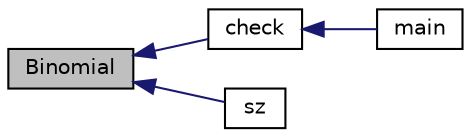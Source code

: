 digraph "Binomial"
{
 // INTERACTIVE_SVG=YES
  edge [fontname="Helvetica",fontsize="10",labelfontname="Helvetica",labelfontsize="10"];
  node [fontname="Helvetica",fontsize="10",shape=record];
  rankdir="LR";
  Node1 [label="Binomial",height=0.2,width=0.4,color="black", fillcolor="grey75", style="filled", fontcolor="black"];
  Node1 -> Node2 [dir="back",color="midnightblue",fontsize="10",style="solid",fontname="Helvetica"];
  Node2 [label="check",height=0.2,width=0.4,color="black", fillcolor="white", style="filled",URL="$check_8h.html#a5b7fbf486ba8e11cfc972c2af0611193",tooltip="A program to check size of dimension for hirbert-space. "];
  Node2 -> Node3 [dir="back",color="midnightblue",fontsize="10",style="solid",fontname="Helvetica"];
  Node3 [label="main",height=0.2,width=0.4,color="black", fillcolor="white", style="filled",URL="$_h_phi_main_8c.html#a0ddf1224851353fc92bfbff6f499fa97",tooltip="Main program for HPhi. "];
  Node1 -> Node4 [dir="back",color="midnightblue",fontsize="10",style="solid",fontname="Helvetica"];
  Node4 [label="sz",height=0.2,width=0.4,color="black", fillcolor="white", style="filled",URL="$sz_8c.html#a9f1e9a7095f89b67a1e2256ce651c684"];
}
